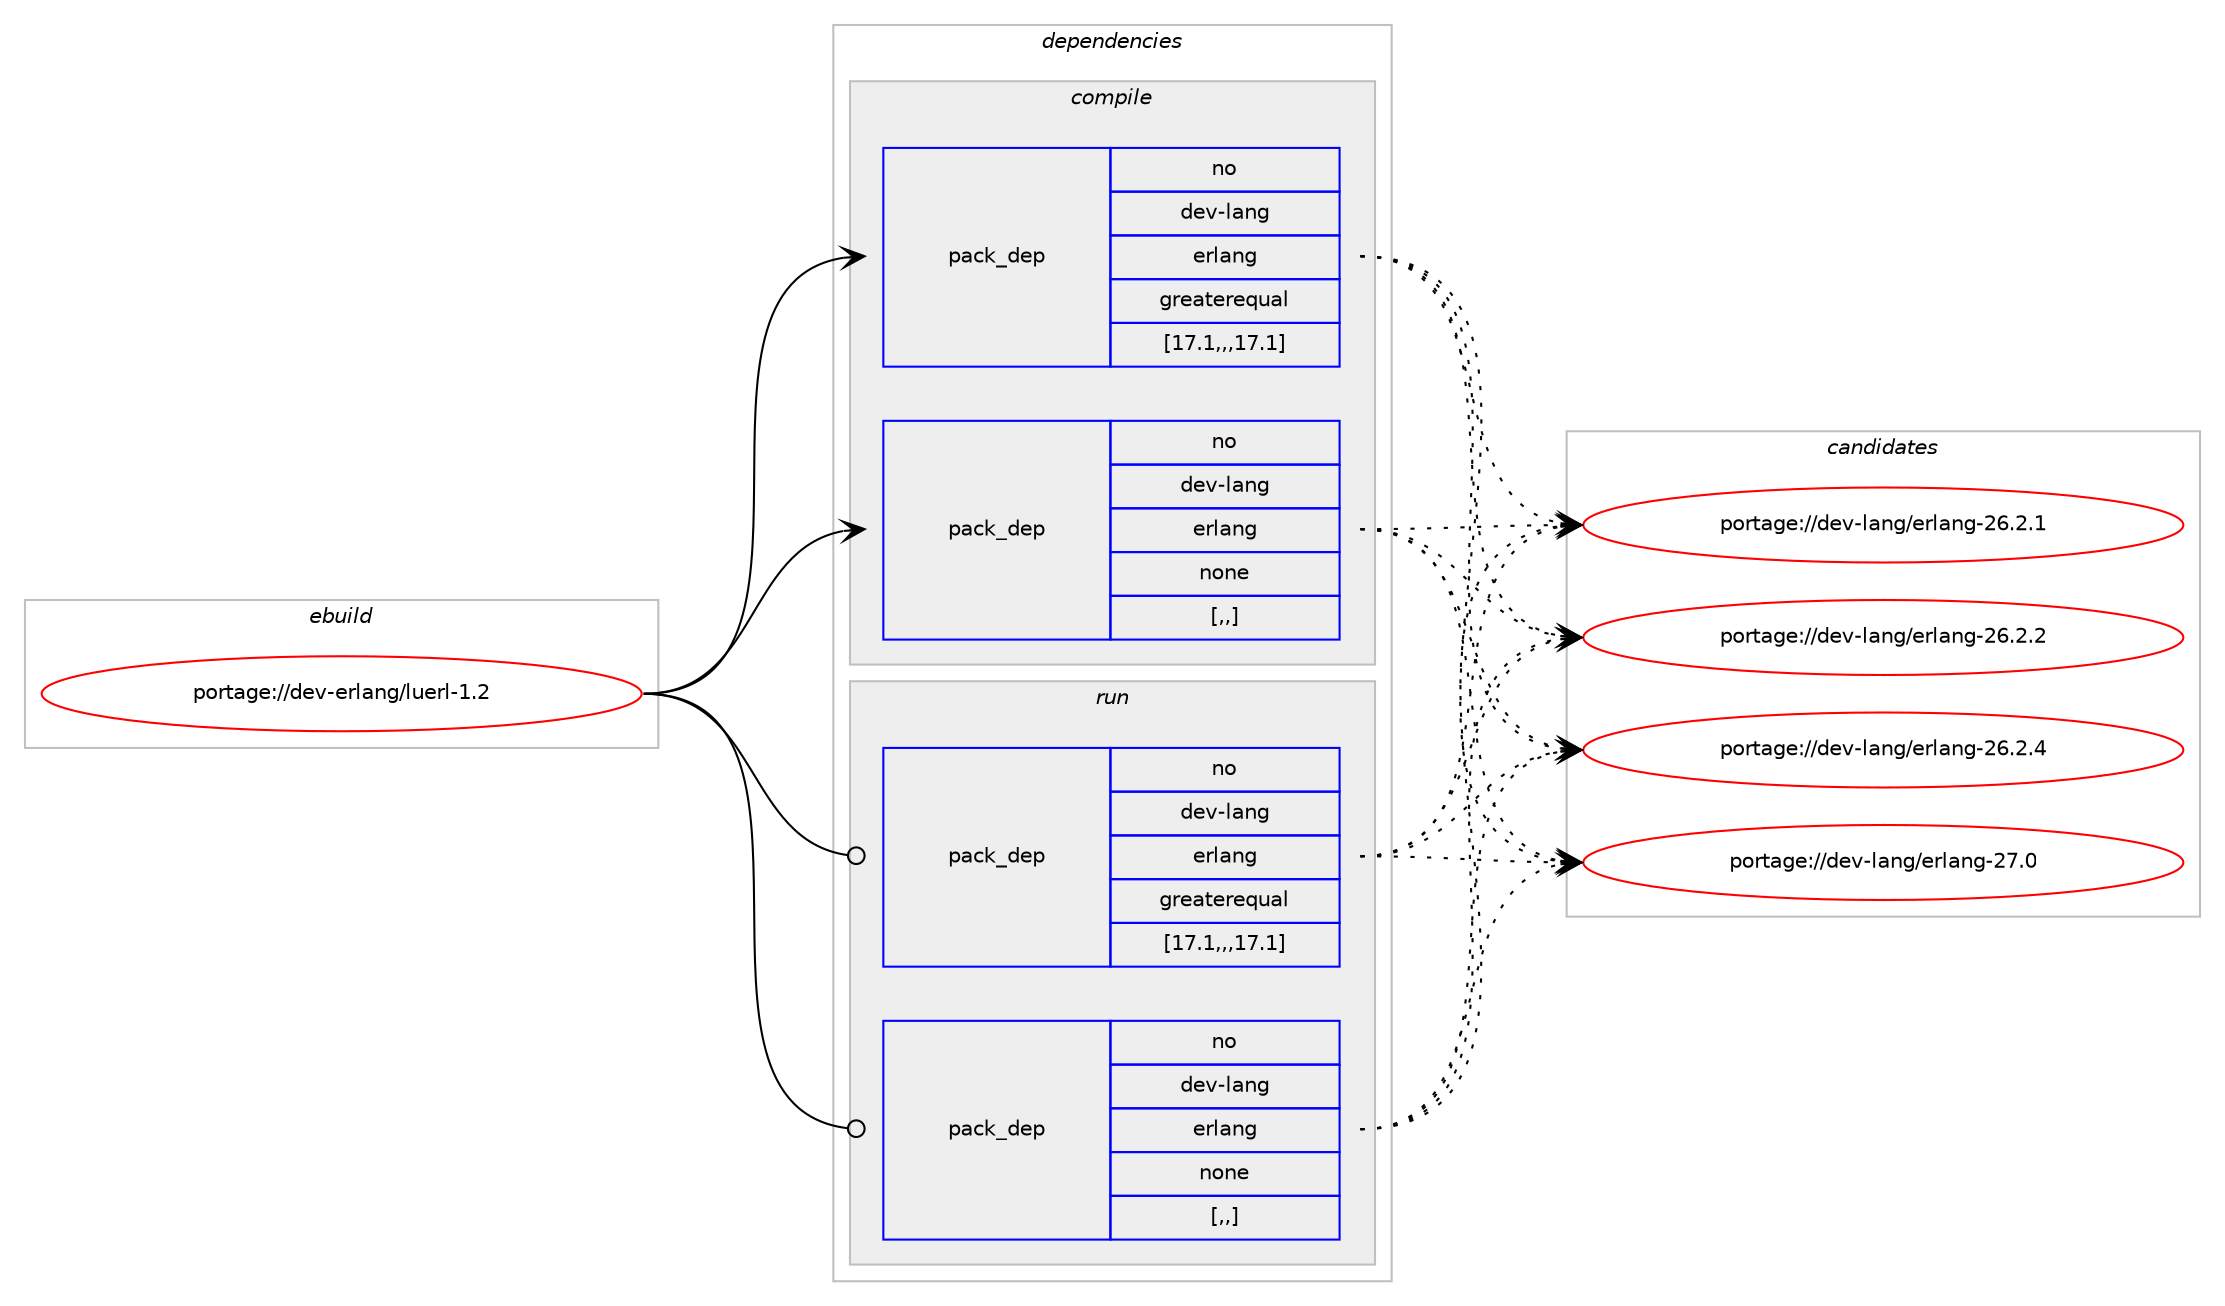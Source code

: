 digraph prolog {

# *************
# Graph options
# *************

newrank=true;
concentrate=true;
compound=true;
graph [rankdir=LR,fontname=Helvetica,fontsize=10,ranksep=1.5];#, ranksep=2.5, nodesep=0.2];
edge  [arrowhead=vee];
node  [fontname=Helvetica,fontsize=10];

# **********
# The ebuild
# **********

subgraph cluster_leftcol {
color=gray;
rank=same;
label=<<i>ebuild</i>>;
id [label="portage://dev-erlang/luerl-1.2", color=red, width=4, href="../dev-erlang/luerl-1.2.svg"];
}

# ****************
# The dependencies
# ****************

subgraph cluster_midcol {
color=gray;
label=<<i>dependencies</i>>;
subgraph cluster_compile {
fillcolor="#eeeeee";
style=filled;
label=<<i>compile</i>>;
subgraph pack52000 {
dependency71931 [label=<<TABLE BORDER="0" CELLBORDER="1" CELLSPACING="0" CELLPADDING="4" WIDTH="220"><TR><TD ROWSPAN="6" CELLPADDING="30">pack_dep</TD></TR><TR><TD WIDTH="110">no</TD></TR><TR><TD>dev-lang</TD></TR><TR><TD>erlang</TD></TR><TR><TD>greaterequal</TD></TR><TR><TD>[17.1,,,17.1]</TD></TR></TABLE>>, shape=none, color=blue];
}
id:e -> dependency71931:w [weight=20,style="solid",arrowhead="vee"];
subgraph pack52001 {
dependency71932 [label=<<TABLE BORDER="0" CELLBORDER="1" CELLSPACING="0" CELLPADDING="4" WIDTH="220"><TR><TD ROWSPAN="6" CELLPADDING="30">pack_dep</TD></TR><TR><TD WIDTH="110">no</TD></TR><TR><TD>dev-lang</TD></TR><TR><TD>erlang</TD></TR><TR><TD>none</TD></TR><TR><TD>[,,]</TD></TR></TABLE>>, shape=none, color=blue];
}
id:e -> dependency71932:w [weight=20,style="solid",arrowhead="vee"];
}
subgraph cluster_compileandrun {
fillcolor="#eeeeee";
style=filled;
label=<<i>compile and run</i>>;
}
subgraph cluster_run {
fillcolor="#eeeeee";
style=filled;
label=<<i>run</i>>;
subgraph pack52002 {
dependency71933 [label=<<TABLE BORDER="0" CELLBORDER="1" CELLSPACING="0" CELLPADDING="4" WIDTH="220"><TR><TD ROWSPAN="6" CELLPADDING="30">pack_dep</TD></TR><TR><TD WIDTH="110">no</TD></TR><TR><TD>dev-lang</TD></TR><TR><TD>erlang</TD></TR><TR><TD>greaterequal</TD></TR><TR><TD>[17.1,,,17.1]</TD></TR></TABLE>>, shape=none, color=blue];
}
id:e -> dependency71933:w [weight=20,style="solid",arrowhead="odot"];
subgraph pack52003 {
dependency71934 [label=<<TABLE BORDER="0" CELLBORDER="1" CELLSPACING="0" CELLPADDING="4" WIDTH="220"><TR><TD ROWSPAN="6" CELLPADDING="30">pack_dep</TD></TR><TR><TD WIDTH="110">no</TD></TR><TR><TD>dev-lang</TD></TR><TR><TD>erlang</TD></TR><TR><TD>none</TD></TR><TR><TD>[,,]</TD></TR></TABLE>>, shape=none, color=blue];
}
id:e -> dependency71934:w [weight=20,style="solid",arrowhead="odot"];
}
}

# **************
# The candidates
# **************

subgraph cluster_choices {
rank=same;
color=gray;
label=<<i>candidates</i>>;

subgraph choice52000 {
color=black;
nodesep=1;
choice1001011184510897110103471011141089711010345505446504649 [label="portage://dev-lang/erlang-26.2.1", color=red, width=4,href="../dev-lang/erlang-26.2.1.svg"];
choice1001011184510897110103471011141089711010345505446504650 [label="portage://dev-lang/erlang-26.2.2", color=red, width=4,href="../dev-lang/erlang-26.2.2.svg"];
choice1001011184510897110103471011141089711010345505446504652 [label="portage://dev-lang/erlang-26.2.4", color=red, width=4,href="../dev-lang/erlang-26.2.4.svg"];
choice100101118451089711010347101114108971101034550554648 [label="portage://dev-lang/erlang-27.0", color=red, width=4,href="../dev-lang/erlang-27.0.svg"];
dependency71931:e -> choice1001011184510897110103471011141089711010345505446504649:w [style=dotted,weight="100"];
dependency71931:e -> choice1001011184510897110103471011141089711010345505446504650:w [style=dotted,weight="100"];
dependency71931:e -> choice1001011184510897110103471011141089711010345505446504652:w [style=dotted,weight="100"];
dependency71931:e -> choice100101118451089711010347101114108971101034550554648:w [style=dotted,weight="100"];
}
subgraph choice52001 {
color=black;
nodesep=1;
choice1001011184510897110103471011141089711010345505446504649 [label="portage://dev-lang/erlang-26.2.1", color=red, width=4,href="../dev-lang/erlang-26.2.1.svg"];
choice1001011184510897110103471011141089711010345505446504650 [label="portage://dev-lang/erlang-26.2.2", color=red, width=4,href="../dev-lang/erlang-26.2.2.svg"];
choice1001011184510897110103471011141089711010345505446504652 [label="portage://dev-lang/erlang-26.2.4", color=red, width=4,href="../dev-lang/erlang-26.2.4.svg"];
choice100101118451089711010347101114108971101034550554648 [label="portage://dev-lang/erlang-27.0", color=red, width=4,href="../dev-lang/erlang-27.0.svg"];
dependency71932:e -> choice1001011184510897110103471011141089711010345505446504649:w [style=dotted,weight="100"];
dependency71932:e -> choice1001011184510897110103471011141089711010345505446504650:w [style=dotted,weight="100"];
dependency71932:e -> choice1001011184510897110103471011141089711010345505446504652:w [style=dotted,weight="100"];
dependency71932:e -> choice100101118451089711010347101114108971101034550554648:w [style=dotted,weight="100"];
}
subgraph choice52002 {
color=black;
nodesep=1;
choice1001011184510897110103471011141089711010345505446504649 [label="portage://dev-lang/erlang-26.2.1", color=red, width=4,href="../dev-lang/erlang-26.2.1.svg"];
choice1001011184510897110103471011141089711010345505446504650 [label="portage://dev-lang/erlang-26.2.2", color=red, width=4,href="../dev-lang/erlang-26.2.2.svg"];
choice1001011184510897110103471011141089711010345505446504652 [label="portage://dev-lang/erlang-26.2.4", color=red, width=4,href="../dev-lang/erlang-26.2.4.svg"];
choice100101118451089711010347101114108971101034550554648 [label="portage://dev-lang/erlang-27.0", color=red, width=4,href="../dev-lang/erlang-27.0.svg"];
dependency71933:e -> choice1001011184510897110103471011141089711010345505446504649:w [style=dotted,weight="100"];
dependency71933:e -> choice1001011184510897110103471011141089711010345505446504650:w [style=dotted,weight="100"];
dependency71933:e -> choice1001011184510897110103471011141089711010345505446504652:w [style=dotted,weight="100"];
dependency71933:e -> choice100101118451089711010347101114108971101034550554648:w [style=dotted,weight="100"];
}
subgraph choice52003 {
color=black;
nodesep=1;
choice1001011184510897110103471011141089711010345505446504649 [label="portage://dev-lang/erlang-26.2.1", color=red, width=4,href="../dev-lang/erlang-26.2.1.svg"];
choice1001011184510897110103471011141089711010345505446504650 [label="portage://dev-lang/erlang-26.2.2", color=red, width=4,href="../dev-lang/erlang-26.2.2.svg"];
choice1001011184510897110103471011141089711010345505446504652 [label="portage://dev-lang/erlang-26.2.4", color=red, width=4,href="../dev-lang/erlang-26.2.4.svg"];
choice100101118451089711010347101114108971101034550554648 [label="portage://dev-lang/erlang-27.0", color=red, width=4,href="../dev-lang/erlang-27.0.svg"];
dependency71934:e -> choice1001011184510897110103471011141089711010345505446504649:w [style=dotted,weight="100"];
dependency71934:e -> choice1001011184510897110103471011141089711010345505446504650:w [style=dotted,weight="100"];
dependency71934:e -> choice1001011184510897110103471011141089711010345505446504652:w [style=dotted,weight="100"];
dependency71934:e -> choice100101118451089711010347101114108971101034550554648:w [style=dotted,weight="100"];
}
}

}
